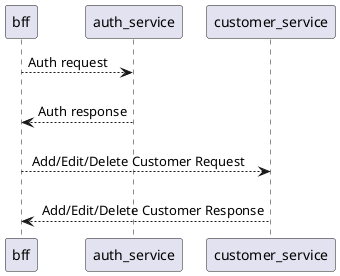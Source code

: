 @startuml

bff --> auth_service :Auth request
auth_service --> bff :\nAuth response

bff --> customer_service : \n Add/Edit/Delete Customer Request
customer_service --> bff :\n Add/Edit/Delete Customer Response

@enduml